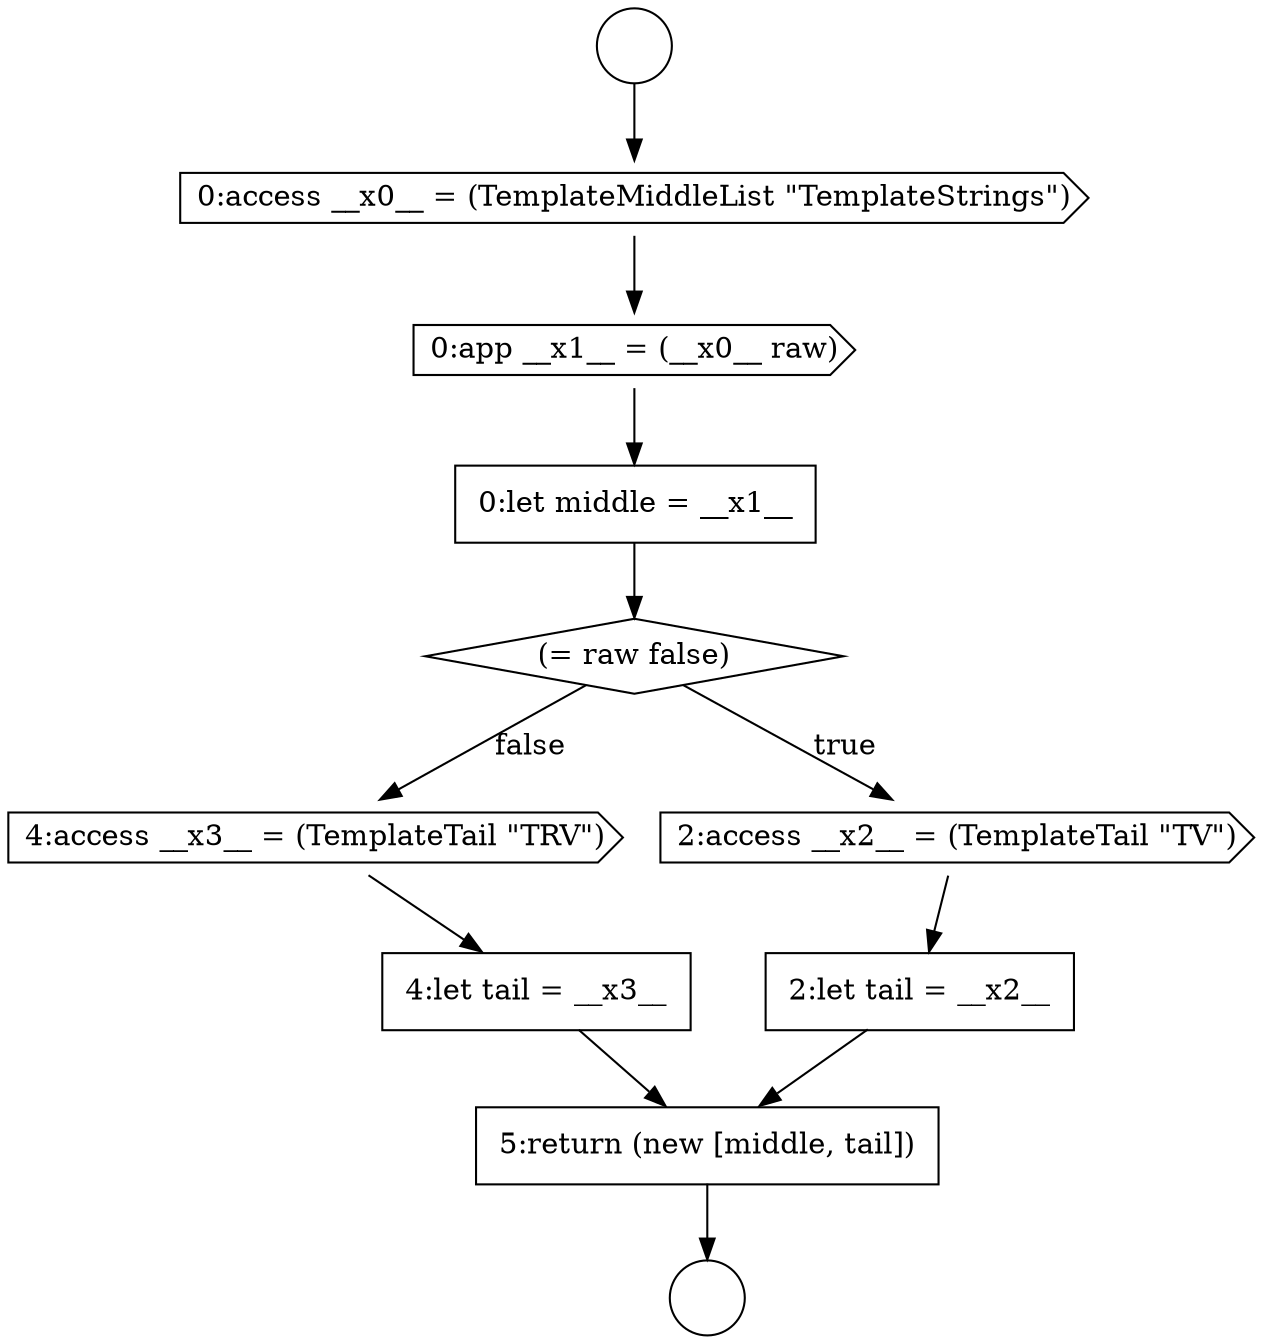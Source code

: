 digraph {
  node3830 [shape=cds, label=<<font color="black">0:app __x1__ = (__x0__ raw)</font>> color="black" fillcolor="white" style=filled]
  node3836 [shape=none, margin=0, label=<<font color="black">
    <table border="0" cellborder="1" cellspacing="0" cellpadding="10">
      <tr><td align="left">4:let tail = __x3__</td></tr>
    </table>
  </font>> color="black" fillcolor="white" style=filled]
  node3835 [shape=cds, label=<<font color="black">4:access __x3__ = (TemplateTail &quot;TRV&quot;)</font>> color="black" fillcolor="white" style=filled]
  node3827 [shape=circle label=" " color="black" fillcolor="white" style=filled]
  node3831 [shape=none, margin=0, label=<<font color="black">
    <table border="0" cellborder="1" cellspacing="0" cellpadding="10">
      <tr><td align="left">0:let middle = __x1__</td></tr>
    </table>
  </font>> color="black" fillcolor="white" style=filled]
  node3834 [shape=none, margin=0, label=<<font color="black">
    <table border="0" cellborder="1" cellspacing="0" cellpadding="10">
      <tr><td align="left">2:let tail = __x2__</td></tr>
    </table>
  </font>> color="black" fillcolor="white" style=filled]
  node3832 [shape=diamond, label=<<font color="black">(= raw false)</font>> color="black" fillcolor="white" style=filled]
  node3833 [shape=cds, label=<<font color="black">2:access __x2__ = (TemplateTail &quot;TV&quot;)</font>> color="black" fillcolor="white" style=filled]
  node3828 [shape=circle label=" " color="black" fillcolor="white" style=filled]
  node3829 [shape=cds, label=<<font color="black">0:access __x0__ = (TemplateMiddleList &quot;TemplateStrings&quot;)</font>> color="black" fillcolor="white" style=filled]
  node3837 [shape=none, margin=0, label=<<font color="black">
    <table border="0" cellborder="1" cellspacing="0" cellpadding="10">
      <tr><td align="left">5:return (new [middle, tail])</td></tr>
    </table>
  </font>> color="black" fillcolor="white" style=filled]
  node3835 -> node3836 [ color="black"]
  node3832 -> node3833 [label=<<font color="black">true</font>> color="black"]
  node3832 -> node3835 [label=<<font color="black">false</font>> color="black"]
  node3830 -> node3831 [ color="black"]
  node3833 -> node3834 [ color="black"]
  node3827 -> node3829 [ color="black"]
  node3837 -> node3828 [ color="black"]
  node3834 -> node3837 [ color="black"]
  node3829 -> node3830 [ color="black"]
  node3831 -> node3832 [ color="black"]
  node3836 -> node3837 [ color="black"]
}
